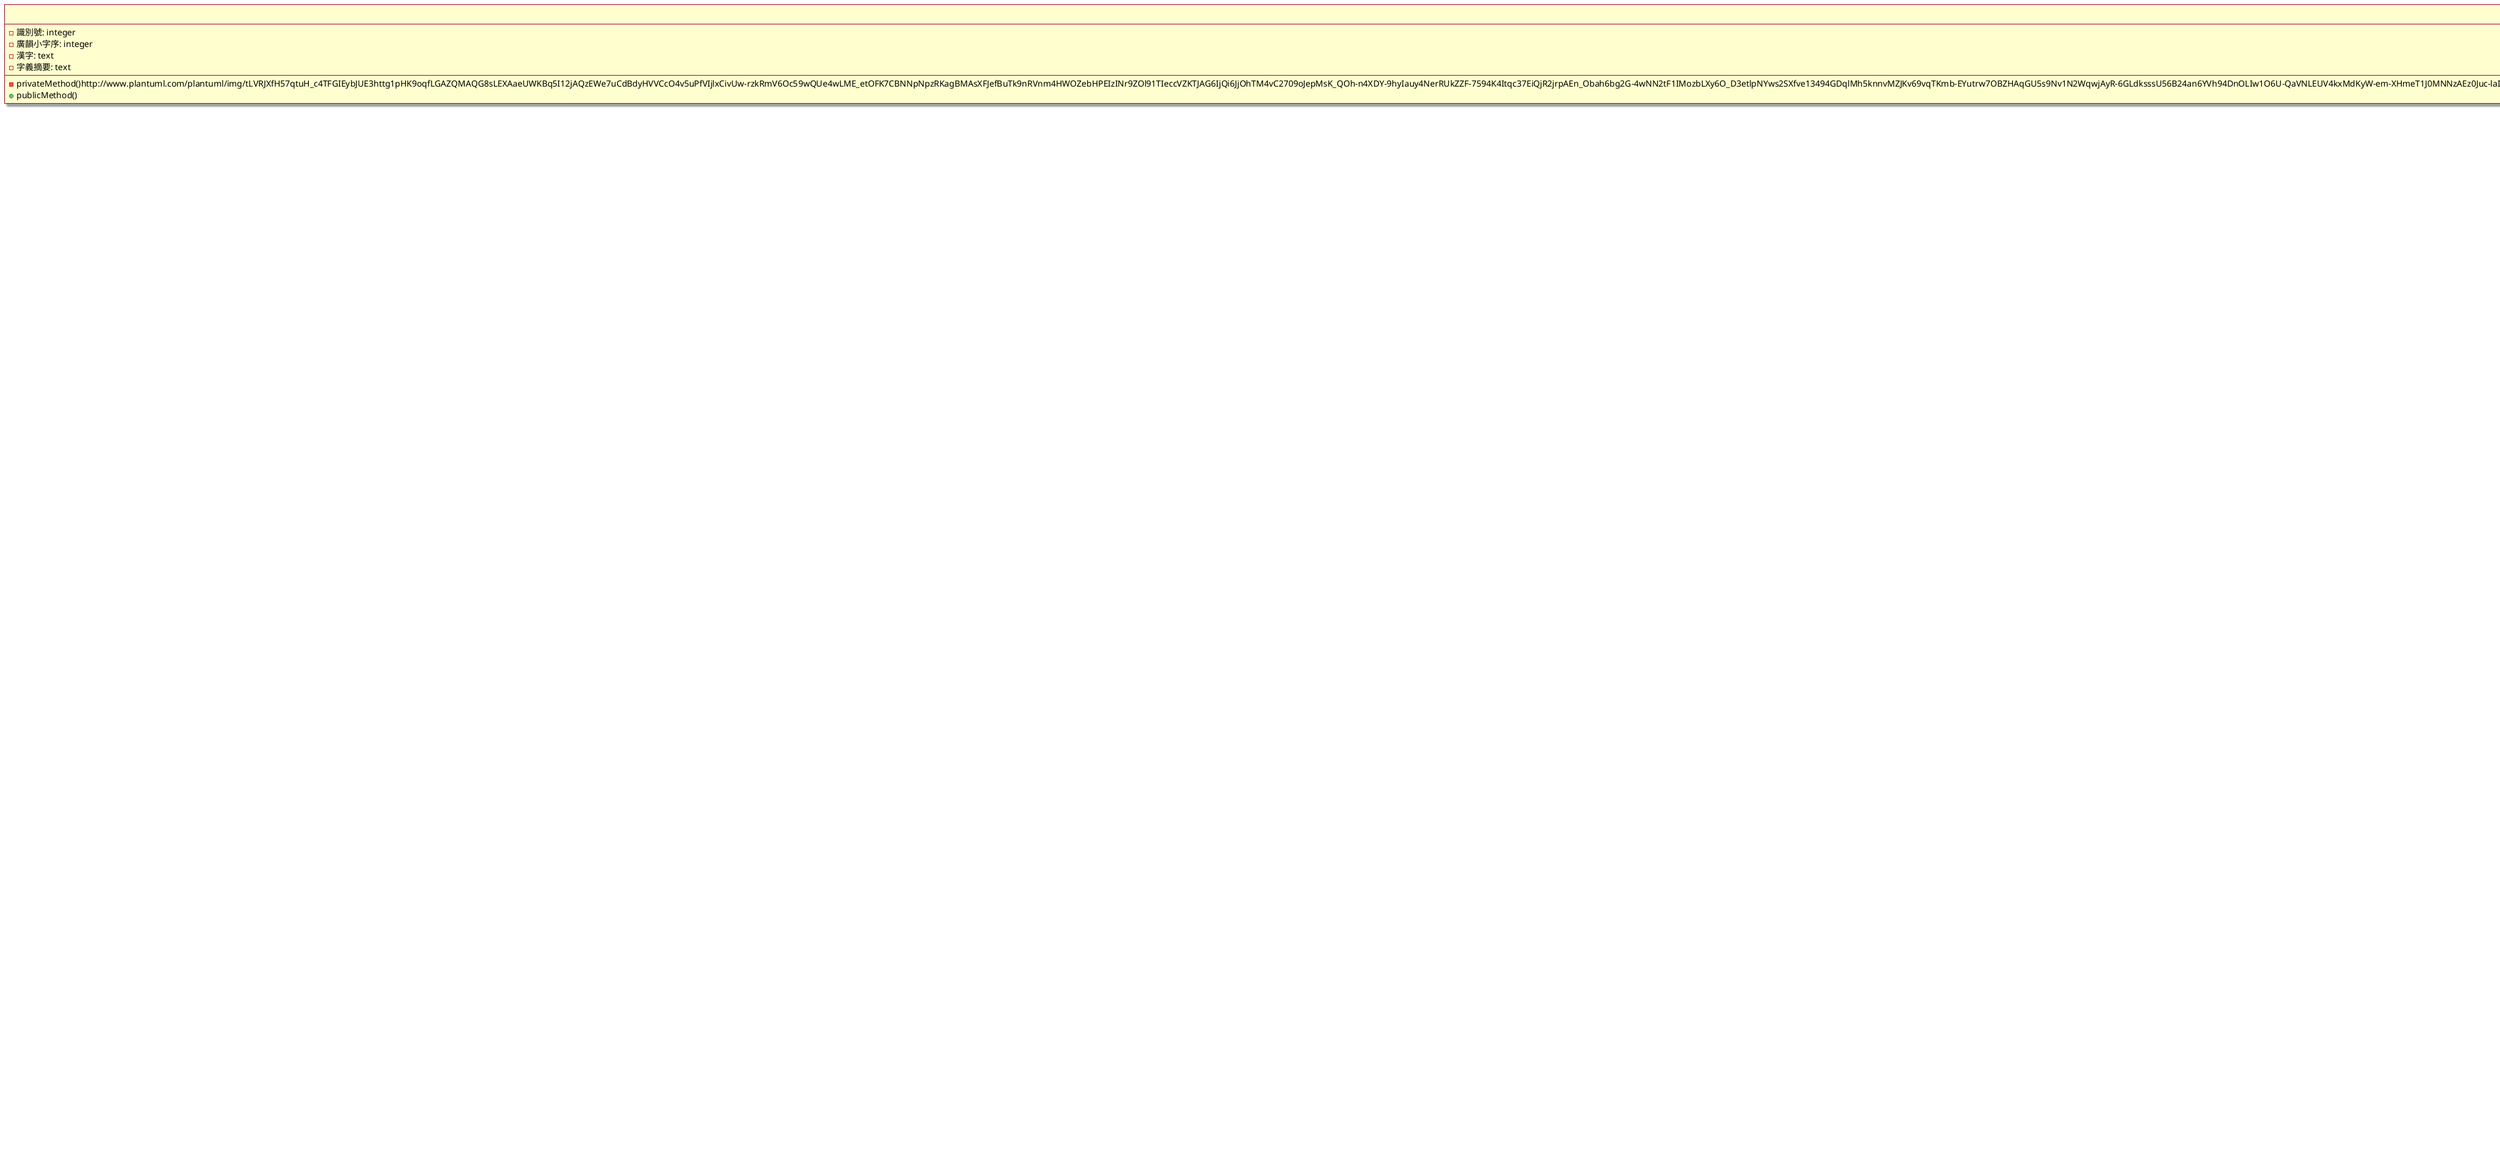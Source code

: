 
@startuml
skin rose

class 字義資料表 {
    - 識別號: integer
    - 廣韻小字序: integer
    - 漢字: text
    - 字義摘要: text

    -privateMethod()http://www.plantuml.com/plantuml/img/tLVRJXfH57qtuH_c4TFGIEybJUE3httg1pHK9oqfLGAZQMAQG8sLEXAaeUWKBq5I12jAQzEWe7uCdBdyHVVCcO4v5uPfVIjlxCivUw-rzkRmV6Oc59wQUe4wLME_etOFK7CBNNpNpzRKagBMAsXFJefBuTk9nRVnm4HWOZebHPEIzINr9ZOl91TIeccVZKTJAG6IjQi6JjOhTM4vC2709oJepMsK_QOh-n4XDY-9hyIauy4NerRUkZZF-7594K4Itqc37EiQjR2jrpAEn_Obah6bg2G-4wNN2tF1IMozbLXy6O_D3etlpNYws2SXfve13494GDqlMh5knnvMZJKv69vqTKmb-EYutrw7OBZHAqGU5s9Nv1N2WqwjAyR-6GLdksssU56B24an6YVh94DnOLIw1O6U-QaVNLEUV4kxMdKyW-em-XHmeT1J0MNNzAEz0Juc-laIbDPBRy0XwcckbyvfvRQnjODP2zvnCq4b-s027ufQEMtrS0mVAn1hLFR8_ZIb2s0QA_N-POxqu9CfwDkhwdM6FI6TKOk_AU1SlHZbZvJpWwBNEuuDWqdrRe99DGTWccXYQ_zSxgKtWHx8WWv05Brq8NZNXIQTxMUITsJZQnaVn-XWS15F8JoFfbpgZH-Cs8nIGvMxQkbShMGfU4ldS8vsNBDg8ox9PVeNHPVinmfGfWHe1fwIqhl7aPxiNtfmebO-yHGT3i43QnCn9XPbjqOvppfwPMDqflRh01OT1MXnbyAnNCQpp9qbUlZDseyh57lMPOoD7Qpc9rJeCZPMSdGG9ee_JF9V3fFi6YPyBi458myOAXmGlE_I1Z_JlqAy_4ohf0myoUJ1ZWdcaVJFXEZPp-OguVpgzAzN68-5Fn-n8GiU-7EMsWE6Y_zqgL5c01uZFC9FlhN60u-tbHjoi03an59yI89jv_WMkzcjKXqNvILv-WLqinKs-cKp0bsyym1QXYvo6pfmsm0vsYxkmXi1bKvS3vzDC8ACKNxTrBPhFarjFwAqFSXVlWaw9ChyKeTaaSyq-zV4fGbuiWKVCx8O9liMnure7qaaoHWv3zFY_1pyq_a3
    +publicMethod()
}

字義資料表 <-- 廣韻漢字庫 : 引用字義解釋(1)

class 廣韻漢字庫 {
    - 識別號: integer
    - 上字表識別號: integer
    - 下字表識別號: integer
    - 字義表識別號: integer
    - 漢字: text
    - 標音: text
    - 常用度: real
    - 上字: text
    - 下字: text
    - 廣韻聲調: text
    - 台羅聲調: integer
}

廣韻漢字庫 --> 切語上字表 : 取用「聲母」相關資料(2)

class 切語上字表 {
    - 識別號: integer
    - 聲母對照表識別號: integer
    - 七聲類: text
    - 發音部位: text
    - 聲母: text
    - 清濁: text
    - 發送收: text
    - 切語上字集: text
    - 備註: text
}

切語上字表 --> 聲母對照表 :  取聲母之【台語音標】(3)

class 聲母對照表 {
    - 識別號: integer
    - 國際音標: text
    - 台語音標: text
    - 台羅音標: text
    - 白話字: text
    - 閩拼方案: text
    - 方音符號: text
    - 十五音: text
}

廣韻漢字庫 --> 切語下字表 : 取用韻母相關資料(4)

class 切語下字表 {
    - 識別號: integer
    - 韻目表識別號: integer
    - 韻目標音對照識別號: integer
    - 韻目列號: integer
    - 韻系行號: integer
    - 韻目索引: text
    - 攝: text
    - 四聲調號: integer
    - 調: text
    - 目次: text
    - 韻目: text
    - 韻類: text
    - 等呼: text
    - 等: integer
    - 呼: text
    - 韻母: text
    - 切語下字集: text
    - 備註: text
}

切語下字表 --> 韻母標音對照表 : 取用韻母之標音(5)

class 韻母標音對照表 {
    - 識別號: integer
    - 韻目識別號: integer
    - 韻母: text
    - 韻目列號: text
    - 攝: text
    - 韻類: text
    - 四聲韻目: text
    - 等呼: text
    - 等: integer
    - 呼: text
    - 舒聲標音: text
    - 促聲標音: text
}

韻母標音對照表 --> 韻母對照表 : 取用韻母之【台語音標】(6)

class 韻母對照表 {
    - 識別號: integer
    - 國際音標: text
    - 台語音標: text
    - 台羅音標: text
    - 白話字: text
    - 閩拼方案: text
    - 方音符號: text
    - 十五音: text
    - 十五音舒促聲: text
    - 十五音序: integer
}

韻母標音對照表 --> 韻目表 : 取用韻目之相關資料(7)

class 韻目表 {
    - 識別號: integer
    - 韻目方陣識別號: integer
    - 韻目: text
    - 韻目列號: integer
    - 攝: text
    - 四聲調號: integer
    - 調: text
    - 廣韻聲調: text
    - 舒促聲: text
    - 目次序號: text
    - 目次: text
}

韻目表 --> 韻攝清單 : 取用【攝】及【四聲韻目】(8)

class 韻攝清單 {
    - 韻目列號: integer
    - 攝: text
    - 四聲韻目: text
}

韻目表 --> 韻目方陣表 : 取用「韻目相關資料」(9)

class 韻目方陣表 {
    - 識別號: integer
    - 韻目: text
    - 韻目列號: integer
    - 攝: text
    - 廣韻聲調: text
    - 目次序號: integer
}

@enduml